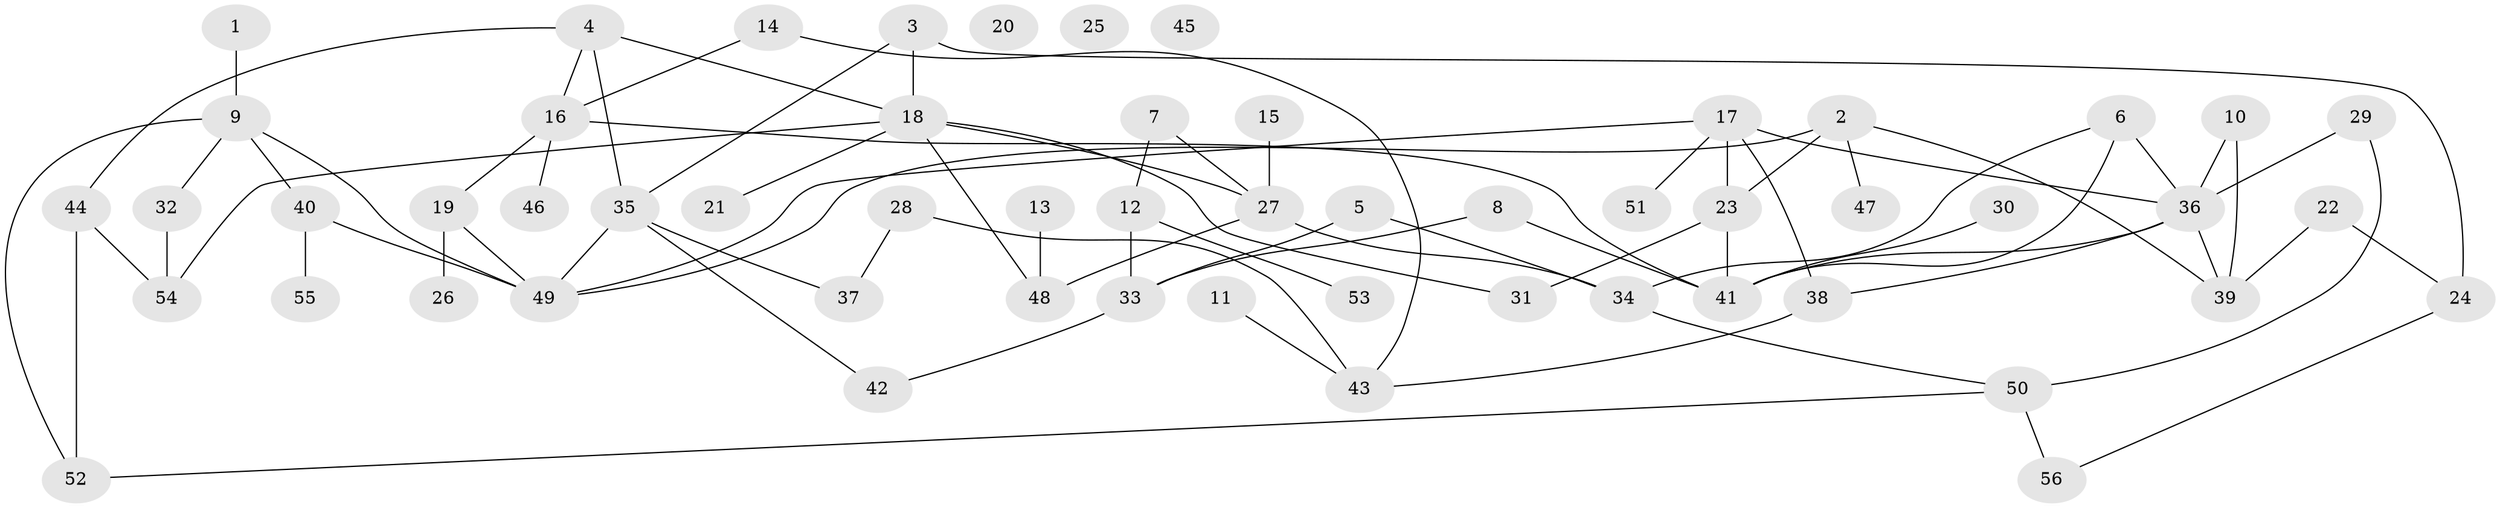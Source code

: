 // coarse degree distribution, {1: 0.21621621621621623, 8: 0.02702702702702703, 4: 0.21621621621621623, 3: 0.08108108108108109, 2: 0.1891891891891892, 5: 0.08108108108108109, 6: 0.05405405405405406, 7: 0.05405405405405406, 0: 0.08108108108108109}
// Generated by graph-tools (version 1.1) at 2025/23/03/03/25 07:23:29]
// undirected, 56 vertices, 77 edges
graph export_dot {
graph [start="1"]
  node [color=gray90,style=filled];
  1;
  2;
  3;
  4;
  5;
  6;
  7;
  8;
  9;
  10;
  11;
  12;
  13;
  14;
  15;
  16;
  17;
  18;
  19;
  20;
  21;
  22;
  23;
  24;
  25;
  26;
  27;
  28;
  29;
  30;
  31;
  32;
  33;
  34;
  35;
  36;
  37;
  38;
  39;
  40;
  41;
  42;
  43;
  44;
  45;
  46;
  47;
  48;
  49;
  50;
  51;
  52;
  53;
  54;
  55;
  56;
  1 -- 9;
  2 -- 23;
  2 -- 39;
  2 -- 47;
  2 -- 49;
  3 -- 18;
  3 -- 24;
  3 -- 35;
  4 -- 16;
  4 -- 18;
  4 -- 35;
  4 -- 44;
  5 -- 33;
  5 -- 34;
  6 -- 34;
  6 -- 36;
  6 -- 41;
  7 -- 12;
  7 -- 27;
  8 -- 33;
  8 -- 41;
  9 -- 32;
  9 -- 40;
  9 -- 49;
  9 -- 52;
  10 -- 36;
  10 -- 39;
  11 -- 43;
  12 -- 33;
  12 -- 53;
  13 -- 48;
  14 -- 16;
  14 -- 43;
  15 -- 27;
  16 -- 19;
  16 -- 41;
  16 -- 46;
  17 -- 23;
  17 -- 36;
  17 -- 38;
  17 -- 49;
  17 -- 51;
  18 -- 21;
  18 -- 27;
  18 -- 31;
  18 -- 48;
  18 -- 54;
  19 -- 26;
  19 -- 49;
  22 -- 24;
  22 -- 39;
  23 -- 31;
  23 -- 41;
  24 -- 56;
  27 -- 34;
  27 -- 48;
  28 -- 37;
  28 -- 43;
  29 -- 36;
  29 -- 50;
  30 -- 41;
  32 -- 54;
  33 -- 42;
  34 -- 50;
  35 -- 37;
  35 -- 42;
  35 -- 49;
  36 -- 38;
  36 -- 39;
  36 -- 41;
  38 -- 43;
  40 -- 49;
  40 -- 55;
  44 -- 52;
  44 -- 54;
  50 -- 52;
  50 -- 56;
}
